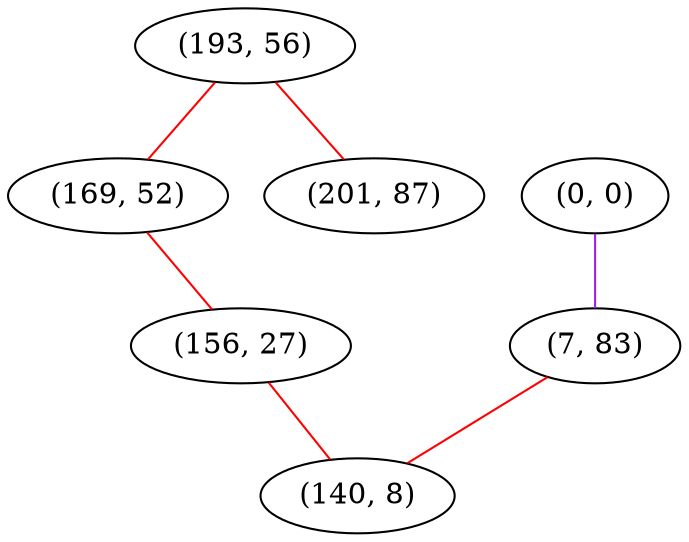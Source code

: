 graph "" {
"(193, 56)";
"(0, 0)";
"(169, 52)";
"(201, 87)";
"(7, 83)";
"(156, 27)";
"(140, 8)";
"(193, 56)" -- "(169, 52)"  [color=red, key=0, weight=1];
"(193, 56)" -- "(201, 87)"  [color=red, key=0, weight=1];
"(0, 0)" -- "(7, 83)"  [color=purple, key=0, weight=4];
"(169, 52)" -- "(156, 27)"  [color=red, key=0, weight=1];
"(7, 83)" -- "(140, 8)"  [color=red, key=0, weight=1];
"(156, 27)" -- "(140, 8)"  [color=red, key=0, weight=1];
}
